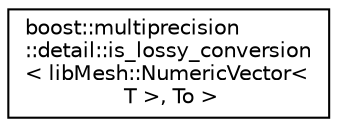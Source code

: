 digraph "类继承关系图"
{
 // INTERACTIVE_SVG=YES
  edge [fontname="Helvetica",fontsize="10",labelfontname="Helvetica",labelfontsize="10"];
  node [fontname="Helvetica",fontsize="10",shape=record];
  rankdir="LR";
  Node1 [label="boost::multiprecision\l::detail::is_lossy_conversion\l\< libMesh::NumericVector\<\l T \>, To \>",height=0.2,width=0.4,color="black", fillcolor="white", style="filled",URL="$structboost_1_1multiprecision_1_1detail_1_1is__lossy__conversion_3_01libMesh_1_1NumericVector_3_01T_01_4_00_01To_01_4.html"];
}
